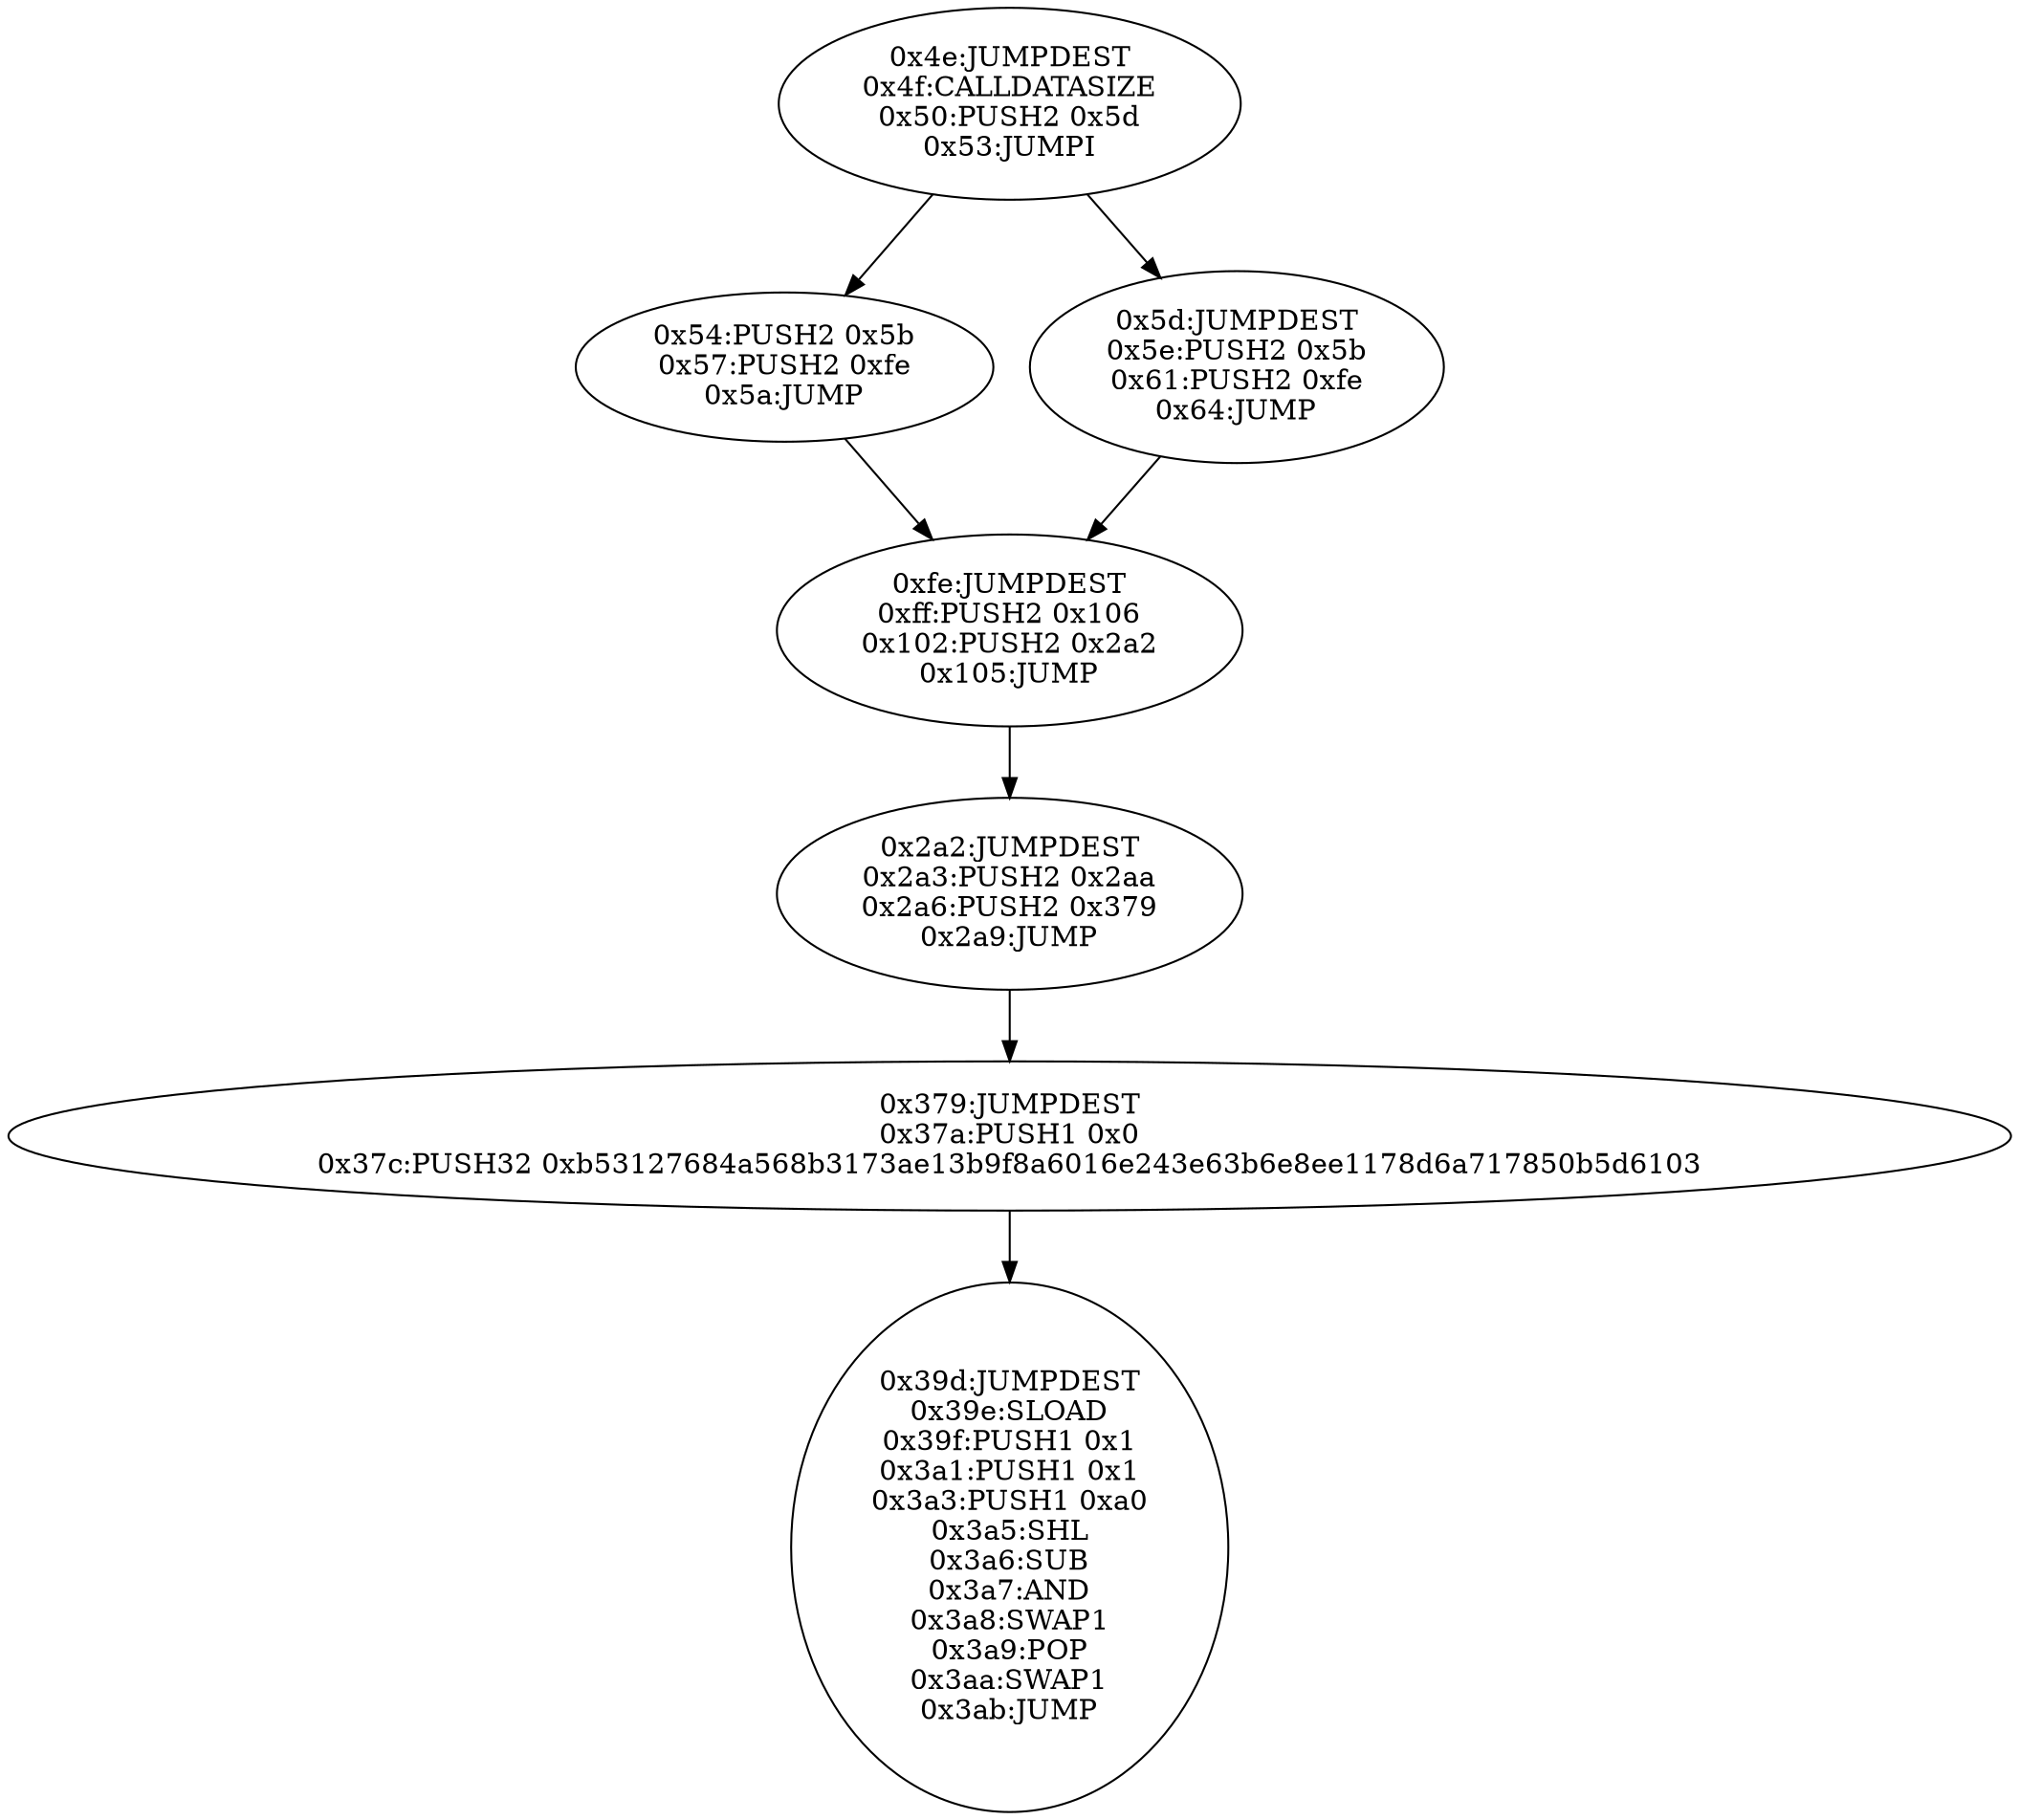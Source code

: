 digraph{
78[label="0x4e:JUMPDEST
0x4f:CALLDATASIZE
0x50:PUSH2 0x5d
0x53:JUMPI"]
78 -> 84
78 -> 93
84[label="0x54:PUSH2 0x5b
0x57:PUSH2 0xfe
0x5a:JUMP"]
84 -> 254
93[label="0x5d:JUMPDEST
0x5e:PUSH2 0x5b
0x61:PUSH2 0xfe
0x64:JUMP"]
93 -> 254
254[label="0xfe:JUMPDEST
0xff:PUSH2 0x106
0x102:PUSH2 0x2a2
0x105:JUMP"]
254 -> 674
674[label="0x2a2:JUMPDEST
0x2a3:PUSH2 0x2aa
0x2a6:PUSH2 0x379
0x2a9:JUMP"]
674 -> 889
889[label="0x379:JUMPDEST
0x37a:PUSH1 0x0
0x37c:PUSH32 0xb53127684a568b3173ae13b9f8a6016e243e63b6e8ee1178d6a717850b5d6103"]
889 -> 925
925[label="0x39d:JUMPDEST
0x39e:SLOAD
0x39f:PUSH1 0x1
0x3a1:PUSH1 0x1
0x3a3:PUSH1 0xa0
0x3a5:SHL
0x3a6:SUB
0x3a7:AND
0x3a8:SWAP1
0x3a9:POP
0x3aa:SWAP1
0x3ab:JUMP"]

}